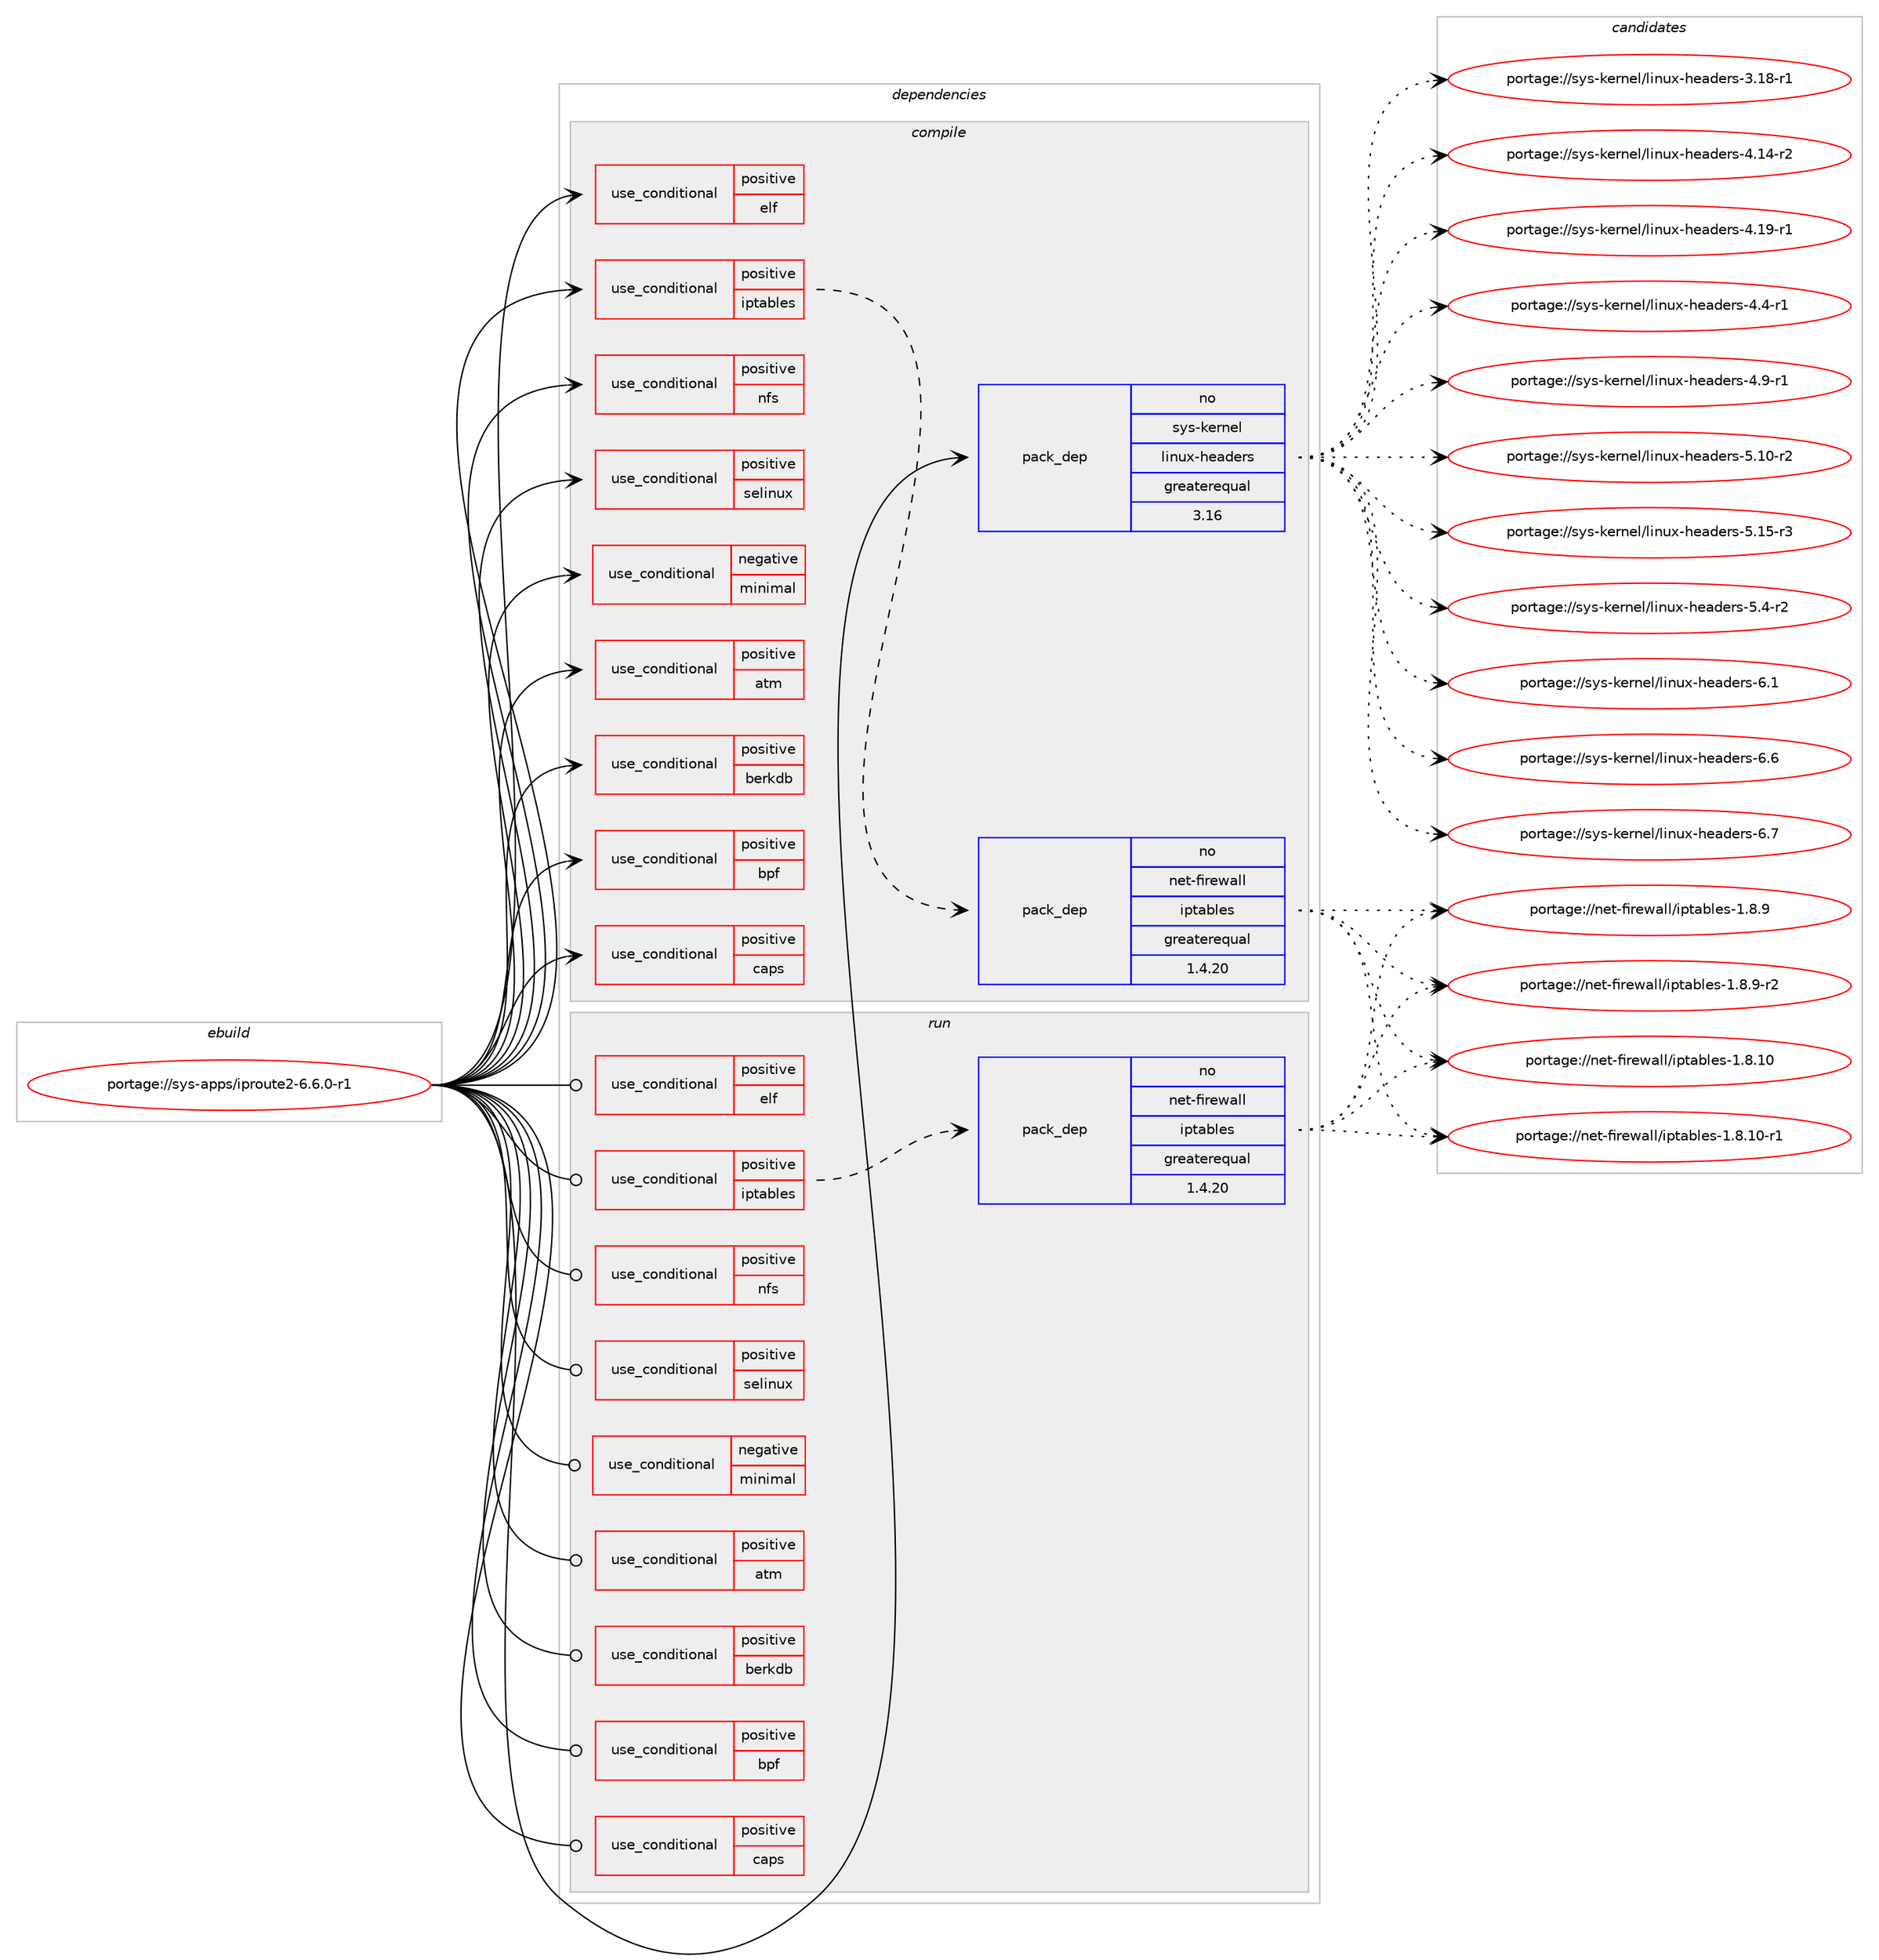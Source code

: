 digraph prolog {

# *************
# Graph options
# *************

newrank=true;
concentrate=true;
compound=true;
graph [rankdir=LR,fontname=Helvetica,fontsize=10,ranksep=1.5];#, ranksep=2.5, nodesep=0.2];
edge  [arrowhead=vee];
node  [fontname=Helvetica,fontsize=10];

# **********
# The ebuild
# **********

subgraph cluster_leftcol {
color=gray;
rank=same;
label=<<i>ebuild</i>>;
id [label="portage://sys-apps/iproute2-6.6.0-r1", color=red, width=4, href="../sys-apps/iproute2-6.6.0-r1.svg"];
}

# ****************
# The dependencies
# ****************

subgraph cluster_midcol {
color=gray;
label=<<i>dependencies</i>>;
subgraph cluster_compile {
fillcolor="#eeeeee";
style=filled;
label=<<i>compile</i>>;
subgraph cond9874 {
dependency13848 [label=<<TABLE BORDER="0" CELLBORDER="1" CELLSPACING="0" CELLPADDING="4"><TR><TD ROWSPAN="3" CELLPADDING="10">use_conditional</TD></TR><TR><TD>negative</TD></TR><TR><TD>minimal</TD></TR></TABLE>>, shape=none, color=red];
# *** BEGIN UNKNOWN DEPENDENCY TYPE (TODO) ***
# dependency13848 -> package_dependency(portage://sys-apps/iproute2-6.6.0-r1,install,no,net-libs,libmnl,none,[,,],any_same_slot,[])
# *** END UNKNOWN DEPENDENCY TYPE (TODO) ***

}
id:e -> dependency13848:w [weight=20,style="solid",arrowhead="vee"];
subgraph cond9875 {
dependency13849 [label=<<TABLE BORDER="0" CELLBORDER="1" CELLSPACING="0" CELLPADDING="4"><TR><TD ROWSPAN="3" CELLPADDING="10">use_conditional</TD></TR><TR><TD>positive</TD></TR><TR><TD>atm</TD></TR></TABLE>>, shape=none, color=red];
# *** BEGIN UNKNOWN DEPENDENCY TYPE (TODO) ***
# dependency13849 -> package_dependency(portage://sys-apps/iproute2-6.6.0-r1,install,no,net-dialup,linux-atm,none,[,,],[],[])
# *** END UNKNOWN DEPENDENCY TYPE (TODO) ***

}
id:e -> dependency13849:w [weight=20,style="solid",arrowhead="vee"];
subgraph cond9876 {
dependency13850 [label=<<TABLE BORDER="0" CELLBORDER="1" CELLSPACING="0" CELLPADDING="4"><TR><TD ROWSPAN="3" CELLPADDING="10">use_conditional</TD></TR><TR><TD>positive</TD></TR><TR><TD>berkdb</TD></TR></TABLE>>, shape=none, color=red];
# *** BEGIN UNKNOWN DEPENDENCY TYPE (TODO) ***
# dependency13850 -> package_dependency(portage://sys-apps/iproute2-6.6.0-r1,install,no,sys-libs,db,none,[,,],any_same_slot,[])
# *** END UNKNOWN DEPENDENCY TYPE (TODO) ***

}
id:e -> dependency13850:w [weight=20,style="solid",arrowhead="vee"];
subgraph cond9877 {
dependency13851 [label=<<TABLE BORDER="0" CELLBORDER="1" CELLSPACING="0" CELLPADDING="4"><TR><TD ROWSPAN="3" CELLPADDING="10">use_conditional</TD></TR><TR><TD>positive</TD></TR><TR><TD>bpf</TD></TR></TABLE>>, shape=none, color=red];
# *** BEGIN UNKNOWN DEPENDENCY TYPE (TODO) ***
# dependency13851 -> package_dependency(portage://sys-apps/iproute2-6.6.0-r1,install,no,dev-libs,libbpf,none,[,,],any_same_slot,[])
# *** END UNKNOWN DEPENDENCY TYPE (TODO) ***

}
id:e -> dependency13851:w [weight=20,style="solid",arrowhead="vee"];
subgraph cond9878 {
dependency13852 [label=<<TABLE BORDER="0" CELLBORDER="1" CELLSPACING="0" CELLPADDING="4"><TR><TD ROWSPAN="3" CELLPADDING="10">use_conditional</TD></TR><TR><TD>positive</TD></TR><TR><TD>caps</TD></TR></TABLE>>, shape=none, color=red];
# *** BEGIN UNKNOWN DEPENDENCY TYPE (TODO) ***
# dependency13852 -> package_dependency(portage://sys-apps/iproute2-6.6.0-r1,install,no,sys-libs,libcap,none,[,,],[],[])
# *** END UNKNOWN DEPENDENCY TYPE (TODO) ***

}
id:e -> dependency13852:w [weight=20,style="solid",arrowhead="vee"];
subgraph cond9879 {
dependency13853 [label=<<TABLE BORDER="0" CELLBORDER="1" CELLSPACING="0" CELLPADDING="4"><TR><TD ROWSPAN="3" CELLPADDING="10">use_conditional</TD></TR><TR><TD>positive</TD></TR><TR><TD>elf</TD></TR></TABLE>>, shape=none, color=red];
# *** BEGIN UNKNOWN DEPENDENCY TYPE (TODO) ***
# dependency13853 -> package_dependency(portage://sys-apps/iproute2-6.6.0-r1,install,no,virtual,libelf,none,[,,],any_same_slot,[])
# *** END UNKNOWN DEPENDENCY TYPE (TODO) ***

}
id:e -> dependency13853:w [weight=20,style="solid",arrowhead="vee"];
subgraph cond9880 {
dependency13854 [label=<<TABLE BORDER="0" CELLBORDER="1" CELLSPACING="0" CELLPADDING="4"><TR><TD ROWSPAN="3" CELLPADDING="10">use_conditional</TD></TR><TR><TD>positive</TD></TR><TR><TD>iptables</TD></TR></TABLE>>, shape=none, color=red];
subgraph pack3834 {
dependency13855 [label=<<TABLE BORDER="0" CELLBORDER="1" CELLSPACING="0" CELLPADDING="4" WIDTH="220"><TR><TD ROWSPAN="6" CELLPADDING="30">pack_dep</TD></TR><TR><TD WIDTH="110">no</TD></TR><TR><TD>net-firewall</TD></TR><TR><TD>iptables</TD></TR><TR><TD>greaterequal</TD></TR><TR><TD>1.4.20</TD></TR></TABLE>>, shape=none, color=blue];
}
dependency13854:e -> dependency13855:w [weight=20,style="dashed",arrowhead="vee"];
}
id:e -> dependency13854:w [weight=20,style="solid",arrowhead="vee"];
subgraph cond9881 {
dependency13856 [label=<<TABLE BORDER="0" CELLBORDER="1" CELLSPACING="0" CELLPADDING="4"><TR><TD ROWSPAN="3" CELLPADDING="10">use_conditional</TD></TR><TR><TD>positive</TD></TR><TR><TD>nfs</TD></TR></TABLE>>, shape=none, color=red];
# *** BEGIN UNKNOWN DEPENDENCY TYPE (TODO) ***
# dependency13856 -> package_dependency(portage://sys-apps/iproute2-6.6.0-r1,install,no,net-libs,libtirpc,none,[,,],any_same_slot,[])
# *** END UNKNOWN DEPENDENCY TYPE (TODO) ***

}
id:e -> dependency13856:w [weight=20,style="solid",arrowhead="vee"];
subgraph cond9882 {
dependency13857 [label=<<TABLE BORDER="0" CELLBORDER="1" CELLSPACING="0" CELLPADDING="4"><TR><TD ROWSPAN="3" CELLPADDING="10">use_conditional</TD></TR><TR><TD>positive</TD></TR><TR><TD>selinux</TD></TR></TABLE>>, shape=none, color=red];
# *** BEGIN UNKNOWN DEPENDENCY TYPE (TODO) ***
# dependency13857 -> package_dependency(portage://sys-apps/iproute2-6.6.0-r1,install,no,sys-libs,libselinux,none,[,,],[],[])
# *** END UNKNOWN DEPENDENCY TYPE (TODO) ***

}
id:e -> dependency13857:w [weight=20,style="solid",arrowhead="vee"];
subgraph pack3835 {
dependency13858 [label=<<TABLE BORDER="0" CELLBORDER="1" CELLSPACING="0" CELLPADDING="4" WIDTH="220"><TR><TD ROWSPAN="6" CELLPADDING="30">pack_dep</TD></TR><TR><TD WIDTH="110">no</TD></TR><TR><TD>sys-kernel</TD></TR><TR><TD>linux-headers</TD></TR><TR><TD>greaterequal</TD></TR><TR><TD>3.16</TD></TR></TABLE>>, shape=none, color=blue];
}
id:e -> dependency13858:w [weight=20,style="solid",arrowhead="vee"];
# *** BEGIN UNKNOWN DEPENDENCY TYPE (TODO) ***
# id -> package_dependency(portage://sys-apps/iproute2-6.6.0-r1,install,weak,net-misc,arpd,none,[,,],[],[])
# *** END UNKNOWN DEPENDENCY TYPE (TODO) ***

}
subgraph cluster_compileandrun {
fillcolor="#eeeeee";
style=filled;
label=<<i>compile and run</i>>;
}
subgraph cluster_run {
fillcolor="#eeeeee";
style=filled;
label=<<i>run</i>>;
subgraph cond9883 {
dependency13859 [label=<<TABLE BORDER="0" CELLBORDER="1" CELLSPACING="0" CELLPADDING="4"><TR><TD ROWSPAN="3" CELLPADDING="10">use_conditional</TD></TR><TR><TD>negative</TD></TR><TR><TD>minimal</TD></TR></TABLE>>, shape=none, color=red];
# *** BEGIN UNKNOWN DEPENDENCY TYPE (TODO) ***
# dependency13859 -> package_dependency(portage://sys-apps/iproute2-6.6.0-r1,run,no,net-libs,libmnl,none,[,,],any_same_slot,[])
# *** END UNKNOWN DEPENDENCY TYPE (TODO) ***

}
id:e -> dependency13859:w [weight=20,style="solid",arrowhead="odot"];
subgraph cond9884 {
dependency13860 [label=<<TABLE BORDER="0" CELLBORDER="1" CELLSPACING="0" CELLPADDING="4"><TR><TD ROWSPAN="3" CELLPADDING="10">use_conditional</TD></TR><TR><TD>positive</TD></TR><TR><TD>atm</TD></TR></TABLE>>, shape=none, color=red];
# *** BEGIN UNKNOWN DEPENDENCY TYPE (TODO) ***
# dependency13860 -> package_dependency(portage://sys-apps/iproute2-6.6.0-r1,run,no,net-dialup,linux-atm,none,[,,],[],[])
# *** END UNKNOWN DEPENDENCY TYPE (TODO) ***

}
id:e -> dependency13860:w [weight=20,style="solid",arrowhead="odot"];
subgraph cond9885 {
dependency13861 [label=<<TABLE BORDER="0" CELLBORDER="1" CELLSPACING="0" CELLPADDING="4"><TR><TD ROWSPAN="3" CELLPADDING="10">use_conditional</TD></TR><TR><TD>positive</TD></TR><TR><TD>berkdb</TD></TR></TABLE>>, shape=none, color=red];
# *** BEGIN UNKNOWN DEPENDENCY TYPE (TODO) ***
# dependency13861 -> package_dependency(portage://sys-apps/iproute2-6.6.0-r1,run,no,sys-libs,db,none,[,,],any_same_slot,[])
# *** END UNKNOWN DEPENDENCY TYPE (TODO) ***

}
id:e -> dependency13861:w [weight=20,style="solid",arrowhead="odot"];
subgraph cond9886 {
dependency13862 [label=<<TABLE BORDER="0" CELLBORDER="1" CELLSPACING="0" CELLPADDING="4"><TR><TD ROWSPAN="3" CELLPADDING="10">use_conditional</TD></TR><TR><TD>positive</TD></TR><TR><TD>bpf</TD></TR></TABLE>>, shape=none, color=red];
# *** BEGIN UNKNOWN DEPENDENCY TYPE (TODO) ***
# dependency13862 -> package_dependency(portage://sys-apps/iproute2-6.6.0-r1,run,no,dev-libs,libbpf,none,[,,],any_same_slot,[])
# *** END UNKNOWN DEPENDENCY TYPE (TODO) ***

}
id:e -> dependency13862:w [weight=20,style="solid",arrowhead="odot"];
subgraph cond9887 {
dependency13863 [label=<<TABLE BORDER="0" CELLBORDER="1" CELLSPACING="0" CELLPADDING="4"><TR><TD ROWSPAN="3" CELLPADDING="10">use_conditional</TD></TR><TR><TD>positive</TD></TR><TR><TD>caps</TD></TR></TABLE>>, shape=none, color=red];
# *** BEGIN UNKNOWN DEPENDENCY TYPE (TODO) ***
# dependency13863 -> package_dependency(portage://sys-apps/iproute2-6.6.0-r1,run,no,sys-libs,libcap,none,[,,],[],[])
# *** END UNKNOWN DEPENDENCY TYPE (TODO) ***

}
id:e -> dependency13863:w [weight=20,style="solid",arrowhead="odot"];
subgraph cond9888 {
dependency13864 [label=<<TABLE BORDER="0" CELLBORDER="1" CELLSPACING="0" CELLPADDING="4"><TR><TD ROWSPAN="3" CELLPADDING="10">use_conditional</TD></TR><TR><TD>positive</TD></TR><TR><TD>elf</TD></TR></TABLE>>, shape=none, color=red];
# *** BEGIN UNKNOWN DEPENDENCY TYPE (TODO) ***
# dependency13864 -> package_dependency(portage://sys-apps/iproute2-6.6.0-r1,run,no,virtual,libelf,none,[,,],any_same_slot,[])
# *** END UNKNOWN DEPENDENCY TYPE (TODO) ***

}
id:e -> dependency13864:w [weight=20,style="solid",arrowhead="odot"];
subgraph cond9889 {
dependency13865 [label=<<TABLE BORDER="0" CELLBORDER="1" CELLSPACING="0" CELLPADDING="4"><TR><TD ROWSPAN="3" CELLPADDING="10">use_conditional</TD></TR><TR><TD>positive</TD></TR><TR><TD>iptables</TD></TR></TABLE>>, shape=none, color=red];
subgraph pack3836 {
dependency13866 [label=<<TABLE BORDER="0" CELLBORDER="1" CELLSPACING="0" CELLPADDING="4" WIDTH="220"><TR><TD ROWSPAN="6" CELLPADDING="30">pack_dep</TD></TR><TR><TD WIDTH="110">no</TD></TR><TR><TD>net-firewall</TD></TR><TR><TD>iptables</TD></TR><TR><TD>greaterequal</TD></TR><TR><TD>1.4.20</TD></TR></TABLE>>, shape=none, color=blue];
}
dependency13865:e -> dependency13866:w [weight=20,style="dashed",arrowhead="vee"];
}
id:e -> dependency13865:w [weight=20,style="solid",arrowhead="odot"];
subgraph cond9890 {
dependency13867 [label=<<TABLE BORDER="0" CELLBORDER="1" CELLSPACING="0" CELLPADDING="4"><TR><TD ROWSPAN="3" CELLPADDING="10">use_conditional</TD></TR><TR><TD>positive</TD></TR><TR><TD>nfs</TD></TR></TABLE>>, shape=none, color=red];
# *** BEGIN UNKNOWN DEPENDENCY TYPE (TODO) ***
# dependency13867 -> package_dependency(portage://sys-apps/iproute2-6.6.0-r1,run,no,net-libs,libtirpc,none,[,,],any_same_slot,[])
# *** END UNKNOWN DEPENDENCY TYPE (TODO) ***

}
id:e -> dependency13867:w [weight=20,style="solid",arrowhead="odot"];
subgraph cond9891 {
dependency13868 [label=<<TABLE BORDER="0" CELLBORDER="1" CELLSPACING="0" CELLPADDING="4"><TR><TD ROWSPAN="3" CELLPADDING="10">use_conditional</TD></TR><TR><TD>positive</TD></TR><TR><TD>selinux</TD></TR></TABLE>>, shape=none, color=red];
# *** BEGIN UNKNOWN DEPENDENCY TYPE (TODO) ***
# dependency13868 -> package_dependency(portage://sys-apps/iproute2-6.6.0-r1,run,no,sys-libs,libselinux,none,[,,],[],[])
# *** END UNKNOWN DEPENDENCY TYPE (TODO) ***

}
id:e -> dependency13868:w [weight=20,style="solid",arrowhead="odot"];
# *** BEGIN UNKNOWN DEPENDENCY TYPE (TODO) ***
# id -> package_dependency(portage://sys-apps/iproute2-6.6.0-r1,run,weak,net-misc,arpd,none,[,,],[],[])
# *** END UNKNOWN DEPENDENCY TYPE (TODO) ***

}
}

# **************
# The candidates
# **************

subgraph cluster_choices {
rank=same;
color=gray;
label=<<i>candidates</i>>;

subgraph choice3834 {
color=black;
nodesep=1;
choice110101116451021051141011199710810847105112116979810810111545494656464948 [label="portage://net-firewall/iptables-1.8.10", color=red, width=4,href="../net-firewall/iptables-1.8.10.svg"];
choice1101011164510210511410111997108108471051121169798108101115454946564649484511449 [label="portage://net-firewall/iptables-1.8.10-r1", color=red, width=4,href="../net-firewall/iptables-1.8.10-r1.svg"];
choice1101011164510210511410111997108108471051121169798108101115454946564657 [label="portage://net-firewall/iptables-1.8.9", color=red, width=4,href="../net-firewall/iptables-1.8.9.svg"];
choice11010111645102105114101119971081084710511211697981081011154549465646574511450 [label="portage://net-firewall/iptables-1.8.9-r2", color=red, width=4,href="../net-firewall/iptables-1.8.9-r2.svg"];
dependency13855:e -> choice110101116451021051141011199710810847105112116979810810111545494656464948:w [style=dotted,weight="100"];
dependency13855:e -> choice1101011164510210511410111997108108471051121169798108101115454946564649484511449:w [style=dotted,weight="100"];
dependency13855:e -> choice1101011164510210511410111997108108471051121169798108101115454946564657:w [style=dotted,weight="100"];
dependency13855:e -> choice11010111645102105114101119971081084710511211697981081011154549465646574511450:w [style=dotted,weight="100"];
}
subgraph choice3835 {
color=black;
nodesep=1;
choice1151211154510710111411010110847108105110117120451041019710010111411545514649564511449 [label="portage://sys-kernel/linux-headers-3.18-r1", color=red, width=4,href="../sys-kernel/linux-headers-3.18-r1.svg"];
choice1151211154510710111411010110847108105110117120451041019710010111411545524649524511450 [label="portage://sys-kernel/linux-headers-4.14-r2", color=red, width=4,href="../sys-kernel/linux-headers-4.14-r2.svg"];
choice1151211154510710111411010110847108105110117120451041019710010111411545524649574511449 [label="portage://sys-kernel/linux-headers-4.19-r1", color=red, width=4,href="../sys-kernel/linux-headers-4.19-r1.svg"];
choice11512111545107101114110101108471081051101171204510410197100101114115455246524511449 [label="portage://sys-kernel/linux-headers-4.4-r1", color=red, width=4,href="../sys-kernel/linux-headers-4.4-r1.svg"];
choice11512111545107101114110101108471081051101171204510410197100101114115455246574511449 [label="portage://sys-kernel/linux-headers-4.9-r1", color=red, width=4,href="../sys-kernel/linux-headers-4.9-r1.svg"];
choice1151211154510710111411010110847108105110117120451041019710010111411545534649484511450 [label="portage://sys-kernel/linux-headers-5.10-r2", color=red, width=4,href="../sys-kernel/linux-headers-5.10-r2.svg"];
choice1151211154510710111411010110847108105110117120451041019710010111411545534649534511451 [label="portage://sys-kernel/linux-headers-5.15-r3", color=red, width=4,href="../sys-kernel/linux-headers-5.15-r3.svg"];
choice11512111545107101114110101108471081051101171204510410197100101114115455346524511450 [label="portage://sys-kernel/linux-headers-5.4-r2", color=red, width=4,href="../sys-kernel/linux-headers-5.4-r2.svg"];
choice1151211154510710111411010110847108105110117120451041019710010111411545544649 [label="portage://sys-kernel/linux-headers-6.1", color=red, width=4,href="../sys-kernel/linux-headers-6.1.svg"];
choice1151211154510710111411010110847108105110117120451041019710010111411545544654 [label="portage://sys-kernel/linux-headers-6.6", color=red, width=4,href="../sys-kernel/linux-headers-6.6.svg"];
choice1151211154510710111411010110847108105110117120451041019710010111411545544655 [label="portage://sys-kernel/linux-headers-6.7", color=red, width=4,href="../sys-kernel/linux-headers-6.7.svg"];
dependency13858:e -> choice1151211154510710111411010110847108105110117120451041019710010111411545514649564511449:w [style=dotted,weight="100"];
dependency13858:e -> choice1151211154510710111411010110847108105110117120451041019710010111411545524649524511450:w [style=dotted,weight="100"];
dependency13858:e -> choice1151211154510710111411010110847108105110117120451041019710010111411545524649574511449:w [style=dotted,weight="100"];
dependency13858:e -> choice11512111545107101114110101108471081051101171204510410197100101114115455246524511449:w [style=dotted,weight="100"];
dependency13858:e -> choice11512111545107101114110101108471081051101171204510410197100101114115455246574511449:w [style=dotted,weight="100"];
dependency13858:e -> choice1151211154510710111411010110847108105110117120451041019710010111411545534649484511450:w [style=dotted,weight="100"];
dependency13858:e -> choice1151211154510710111411010110847108105110117120451041019710010111411545534649534511451:w [style=dotted,weight="100"];
dependency13858:e -> choice11512111545107101114110101108471081051101171204510410197100101114115455346524511450:w [style=dotted,weight="100"];
dependency13858:e -> choice1151211154510710111411010110847108105110117120451041019710010111411545544649:w [style=dotted,weight="100"];
dependency13858:e -> choice1151211154510710111411010110847108105110117120451041019710010111411545544654:w [style=dotted,weight="100"];
dependency13858:e -> choice1151211154510710111411010110847108105110117120451041019710010111411545544655:w [style=dotted,weight="100"];
}
subgraph choice3836 {
color=black;
nodesep=1;
choice110101116451021051141011199710810847105112116979810810111545494656464948 [label="portage://net-firewall/iptables-1.8.10", color=red, width=4,href="../net-firewall/iptables-1.8.10.svg"];
choice1101011164510210511410111997108108471051121169798108101115454946564649484511449 [label="portage://net-firewall/iptables-1.8.10-r1", color=red, width=4,href="../net-firewall/iptables-1.8.10-r1.svg"];
choice1101011164510210511410111997108108471051121169798108101115454946564657 [label="portage://net-firewall/iptables-1.8.9", color=red, width=4,href="../net-firewall/iptables-1.8.9.svg"];
choice11010111645102105114101119971081084710511211697981081011154549465646574511450 [label="portage://net-firewall/iptables-1.8.9-r2", color=red, width=4,href="../net-firewall/iptables-1.8.9-r2.svg"];
dependency13866:e -> choice110101116451021051141011199710810847105112116979810810111545494656464948:w [style=dotted,weight="100"];
dependency13866:e -> choice1101011164510210511410111997108108471051121169798108101115454946564649484511449:w [style=dotted,weight="100"];
dependency13866:e -> choice1101011164510210511410111997108108471051121169798108101115454946564657:w [style=dotted,weight="100"];
dependency13866:e -> choice11010111645102105114101119971081084710511211697981081011154549465646574511450:w [style=dotted,weight="100"];
}
}

}
